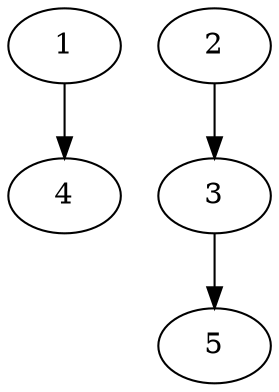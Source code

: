 // DAG automatically generated by daggen at Fri May 24 12:57:45 2024
// daggen-master/daggen -n 5 --fat 0.5 --density 0.5 --regular 0.5 --jump 2 --minalpha 20 --maxalpha 50 --dot -o dags_dot_5/sim_8.dot 
digraph G {
  1 [size="1073741824000", alpha="27.67"]
  1 -> 4 [size ="838860800"]
  2 [size="28991029248", alpha="47.75"]
  2 -> 3 [size ="75497472"]
  3 [size="70322903576", alpha="27.61"]
  3 -> 5 [size ="75497472"]
  4 [size="198840304901", alpha="46.89"]
  5 [size="187385688412", alpha="46.55"]
}
